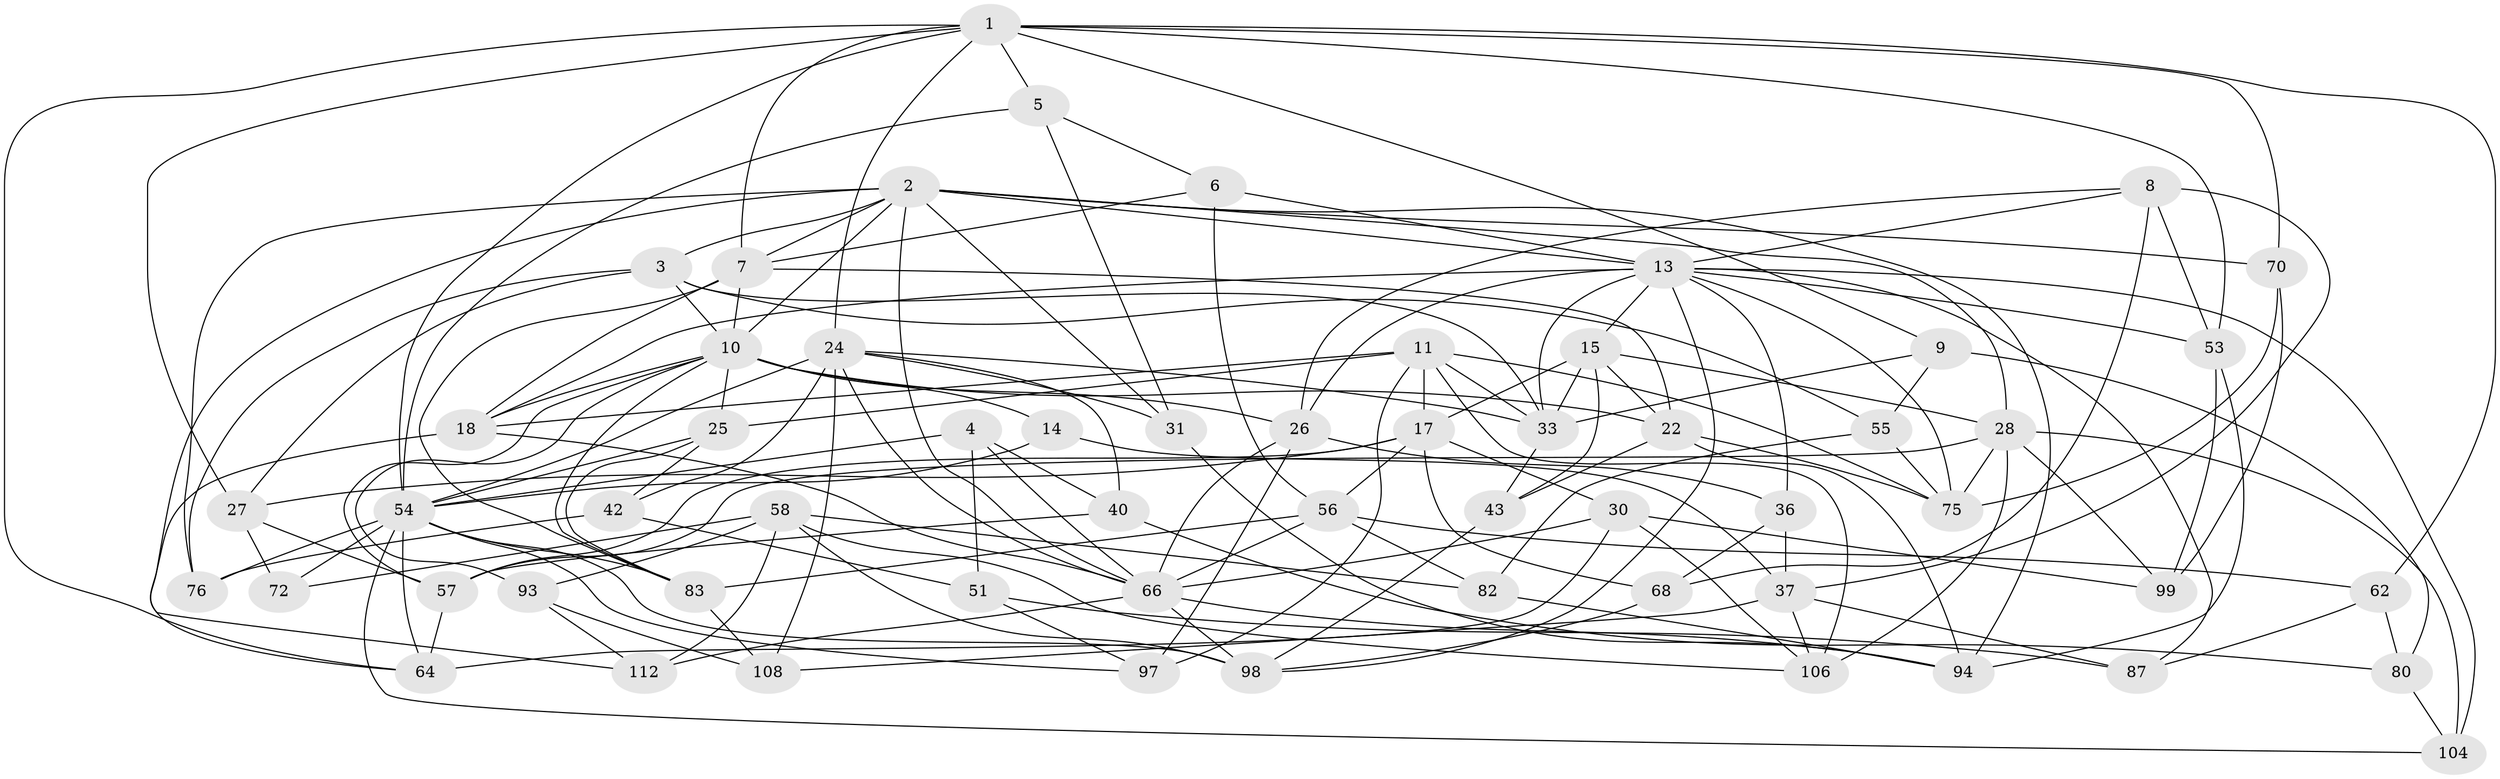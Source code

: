 // original degree distribution, {4: 1.0}
// Generated by graph-tools (version 1.1) at 2025/16/03/09/25 04:16:25]
// undirected, 58 vertices, 163 edges
graph export_dot {
graph [start="1"]
  node [color=gray90,style=filled];
  1 [super="+47"];
  2 [super="+46+12"];
  3 [super="+74"];
  4;
  5;
  6;
  7 [super="+59+52"];
  8 [super="+86"];
  9;
  10 [super="+21+101+23"];
  11 [super="+116+96"];
  13 [super="+16+19"];
  14;
  15 [super="+115"];
  17 [super="+45"];
  18 [super="+38"];
  22 [super="+41"];
  24 [super="+78+35"];
  25 [super="+32"];
  26 [super="+50"];
  27 [super="+60"];
  28 [super="+44"];
  30 [super="+34"];
  31;
  33 [super="+110+105"];
  36;
  37 [super="+81"];
  40;
  42;
  43;
  51;
  53 [super="+92"];
  54 [super="+95+63"];
  55;
  56 [super="+61"];
  57 [super="+102"];
  58 [super="+109"];
  62;
  64 [super="+79"];
  66 [super="+67+69"];
  68;
  70;
  72;
  75 [super="+103"];
  76;
  80;
  82;
  83 [super="+89"];
  87;
  93;
  94 [super="+100"];
  97;
  98 [super="+111"];
  99;
  104;
  106 [super="+107"];
  108;
  112;
  1 -- 7;
  1 -- 24;
  1 -- 64;
  1 -- 5;
  1 -- 70;
  1 -- 9;
  1 -- 53;
  1 -- 27;
  1 -- 62;
  1 -- 54;
  2 -- 31;
  2 -- 28;
  2 -- 76;
  2 -- 94;
  2 -- 70;
  2 -- 7;
  2 -- 112;
  2 -- 3;
  2 -- 10 [weight=2];
  2 -- 13;
  2 -- 66;
  3 -- 27;
  3 -- 33;
  3 -- 76;
  3 -- 55;
  3 -- 10;
  4 -- 51;
  4 -- 40;
  4 -- 66;
  4 -- 54;
  5 -- 31;
  5 -- 6;
  5 -- 54;
  6 -- 56;
  6 -- 7;
  6 -- 13;
  7 -- 22;
  7 -- 18;
  7 -- 83;
  7 -- 10 [weight=2];
  8 -- 53 [weight=2];
  8 -- 37;
  8 -- 13;
  8 -- 26;
  8 -- 68;
  9 -- 80;
  9 -- 55;
  9 -- 33;
  10 -- 22;
  10 -- 93;
  10 -- 18;
  10 -- 57;
  10 -- 83;
  10 -- 25 [weight=2];
  10 -- 14;
  10 -- 26;
  11 -- 18;
  11 -- 25;
  11 -- 97;
  11 -- 75;
  11 -- 33;
  11 -- 17 [weight=2];
  11 -- 106;
  13 -- 33 [weight=2];
  13 -- 104;
  13 -- 75;
  13 -- 98;
  13 -- 36;
  13 -- 15;
  13 -- 18;
  13 -- 53;
  13 -- 87;
  13 -- 26;
  14 -- 37;
  14 -- 54 [weight=2];
  15 -- 28;
  15 -- 43;
  15 -- 33;
  15 -- 22;
  15 -- 17;
  17 -- 27;
  17 -- 68;
  17 -- 30;
  17 -- 56;
  17 -- 57;
  18 -- 64;
  18 -- 66;
  22 -- 43;
  22 -- 75;
  22 -- 94;
  24 -- 42;
  24 -- 31;
  24 -- 66;
  24 -- 108;
  24 -- 33;
  24 -- 40;
  24 -- 54;
  25 -- 42;
  25 -- 83;
  25 -- 54;
  26 -- 97;
  26 -- 36;
  26 -- 66;
  27 -- 72 [weight=2];
  27 -- 57;
  28 -- 57;
  28 -- 104;
  28 -- 99;
  28 -- 75;
  28 -- 106 [weight=2];
  30 -- 99;
  30 -- 64 [weight=2];
  30 -- 106;
  30 -- 66;
  31 -- 94;
  33 -- 43;
  36 -- 68;
  36 -- 37;
  37 -- 108;
  37 -- 106;
  37 -- 87;
  40 -- 80;
  40 -- 57;
  42 -- 51;
  42 -- 76;
  43 -- 98;
  51 -- 87;
  51 -- 97;
  53 -- 99;
  53 -- 94;
  54 -- 76;
  54 -- 72;
  54 -- 98;
  54 -- 97;
  54 -- 104;
  54 -- 83;
  54 -- 64;
  55 -- 82;
  55 -- 75;
  56 -- 83;
  56 -- 82;
  56 -- 62;
  56 -- 66;
  57 -- 64;
  58 -- 82;
  58 -- 72;
  58 -- 93;
  58 -- 112;
  58 -- 106;
  58 -- 98;
  62 -- 80;
  62 -- 87;
  66 -- 112;
  66 -- 98;
  66 -- 94;
  68 -- 98;
  70 -- 75;
  70 -- 99;
  80 -- 104;
  82 -- 94;
  83 -- 108;
  93 -- 108;
  93 -- 112;
}
